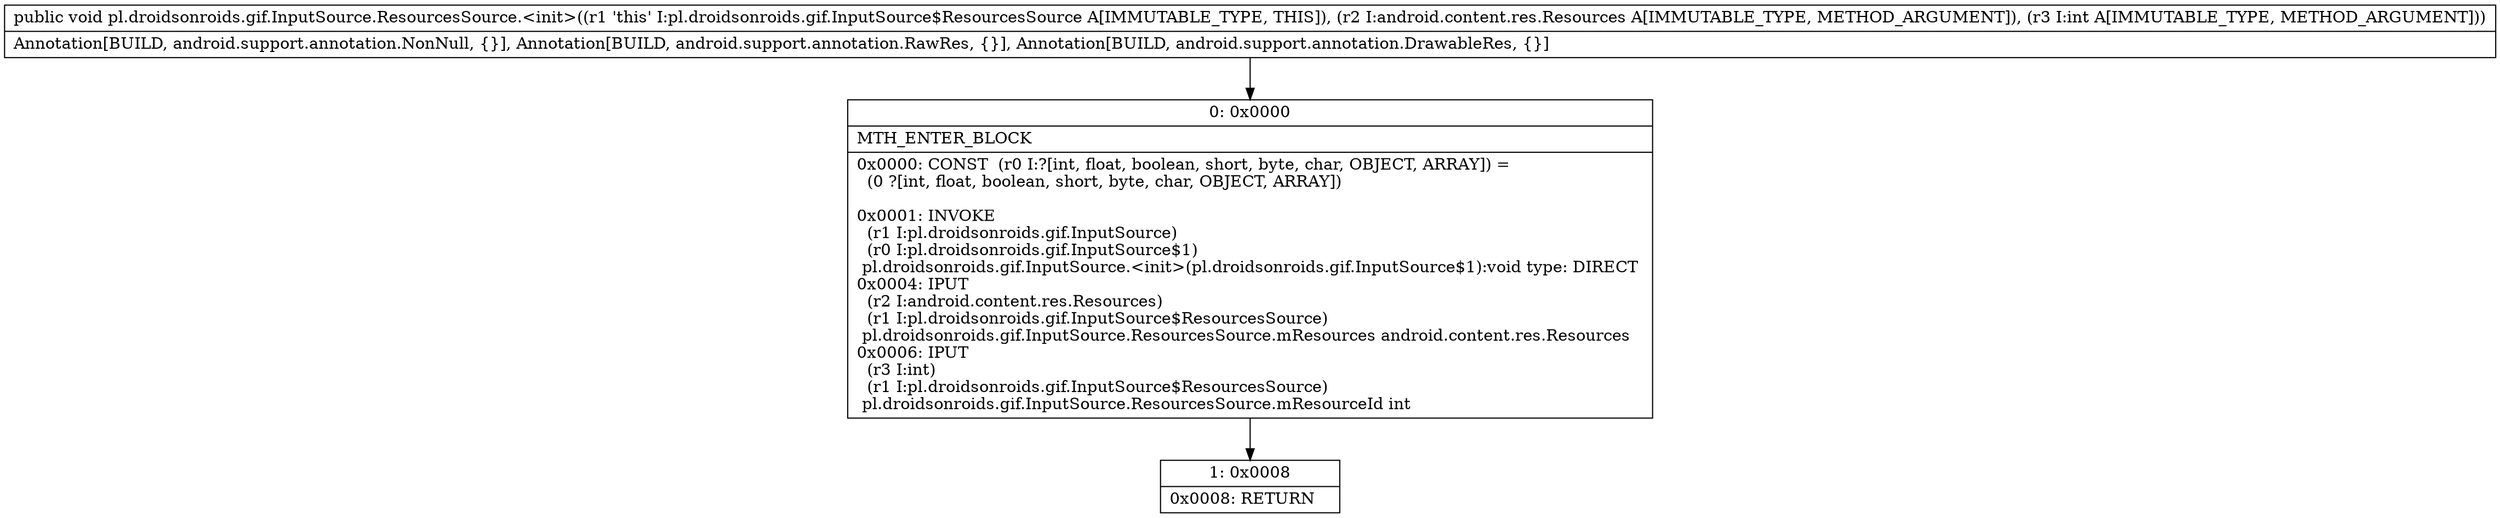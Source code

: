 digraph "CFG forpl.droidsonroids.gif.InputSource.ResourcesSource.\<init\>(Landroid\/content\/res\/Resources;I)V" {
Node_0 [shape=record,label="{0\:\ 0x0000|MTH_ENTER_BLOCK\l|0x0000: CONST  (r0 I:?[int, float, boolean, short, byte, char, OBJECT, ARRAY]) = \l  (0 ?[int, float, boolean, short, byte, char, OBJECT, ARRAY])\l \l0x0001: INVOKE  \l  (r1 I:pl.droidsonroids.gif.InputSource)\l  (r0 I:pl.droidsonroids.gif.InputSource$1)\l pl.droidsonroids.gif.InputSource.\<init\>(pl.droidsonroids.gif.InputSource$1):void type: DIRECT \l0x0004: IPUT  \l  (r2 I:android.content.res.Resources)\l  (r1 I:pl.droidsonroids.gif.InputSource$ResourcesSource)\l pl.droidsonroids.gif.InputSource.ResourcesSource.mResources android.content.res.Resources \l0x0006: IPUT  \l  (r3 I:int)\l  (r1 I:pl.droidsonroids.gif.InputSource$ResourcesSource)\l pl.droidsonroids.gif.InputSource.ResourcesSource.mResourceId int \l}"];
Node_1 [shape=record,label="{1\:\ 0x0008|0x0008: RETURN   \l}"];
MethodNode[shape=record,label="{public void pl.droidsonroids.gif.InputSource.ResourcesSource.\<init\>((r1 'this' I:pl.droidsonroids.gif.InputSource$ResourcesSource A[IMMUTABLE_TYPE, THIS]), (r2 I:android.content.res.Resources A[IMMUTABLE_TYPE, METHOD_ARGUMENT]), (r3 I:int A[IMMUTABLE_TYPE, METHOD_ARGUMENT]))  | Annotation[BUILD, android.support.annotation.NonNull, \{\}], Annotation[BUILD, android.support.annotation.RawRes, \{\}], Annotation[BUILD, android.support.annotation.DrawableRes, \{\}]\l}"];
MethodNode -> Node_0;
Node_0 -> Node_1;
}

